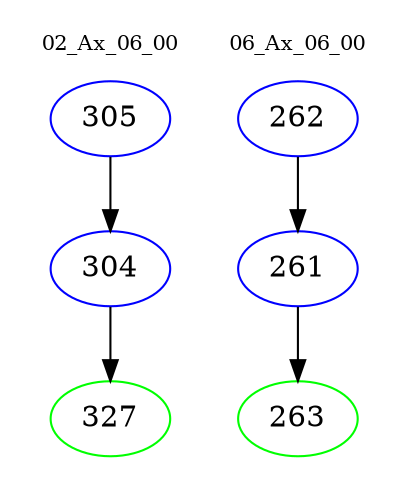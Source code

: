 digraph{
subgraph cluster_0 {
color = white
label = "02_Ax_06_00";
fontsize=10;
T0_305 [label="305", color="blue"]
T0_305 -> T0_304 [color="black"]
T0_304 [label="304", color="blue"]
T0_304 -> T0_327 [color="black"]
T0_327 [label="327", color="green"]
}
subgraph cluster_1 {
color = white
label = "06_Ax_06_00";
fontsize=10;
T1_262 [label="262", color="blue"]
T1_262 -> T1_261 [color="black"]
T1_261 [label="261", color="blue"]
T1_261 -> T1_263 [color="black"]
T1_263 [label="263", color="green"]
}
}
